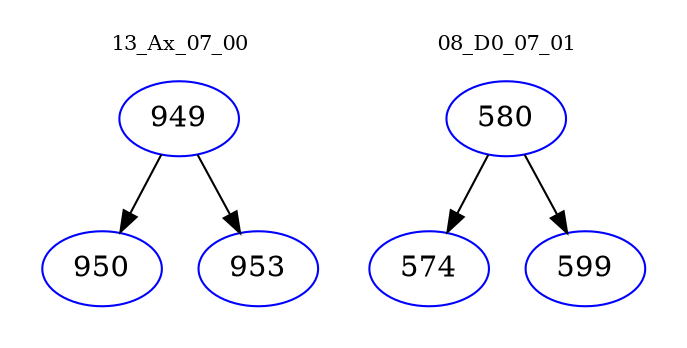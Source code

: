 digraph{
subgraph cluster_0 {
color = white
label = "13_Ax_07_00";
fontsize=10;
T0_949 [label="949", color="blue"]
T0_949 -> T0_950 [color="black"]
T0_950 [label="950", color="blue"]
T0_949 -> T0_953 [color="black"]
T0_953 [label="953", color="blue"]
}
subgraph cluster_1 {
color = white
label = "08_D0_07_01";
fontsize=10;
T1_580 [label="580", color="blue"]
T1_580 -> T1_574 [color="black"]
T1_574 [label="574", color="blue"]
T1_580 -> T1_599 [color="black"]
T1_599 [label="599", color="blue"]
}
}
